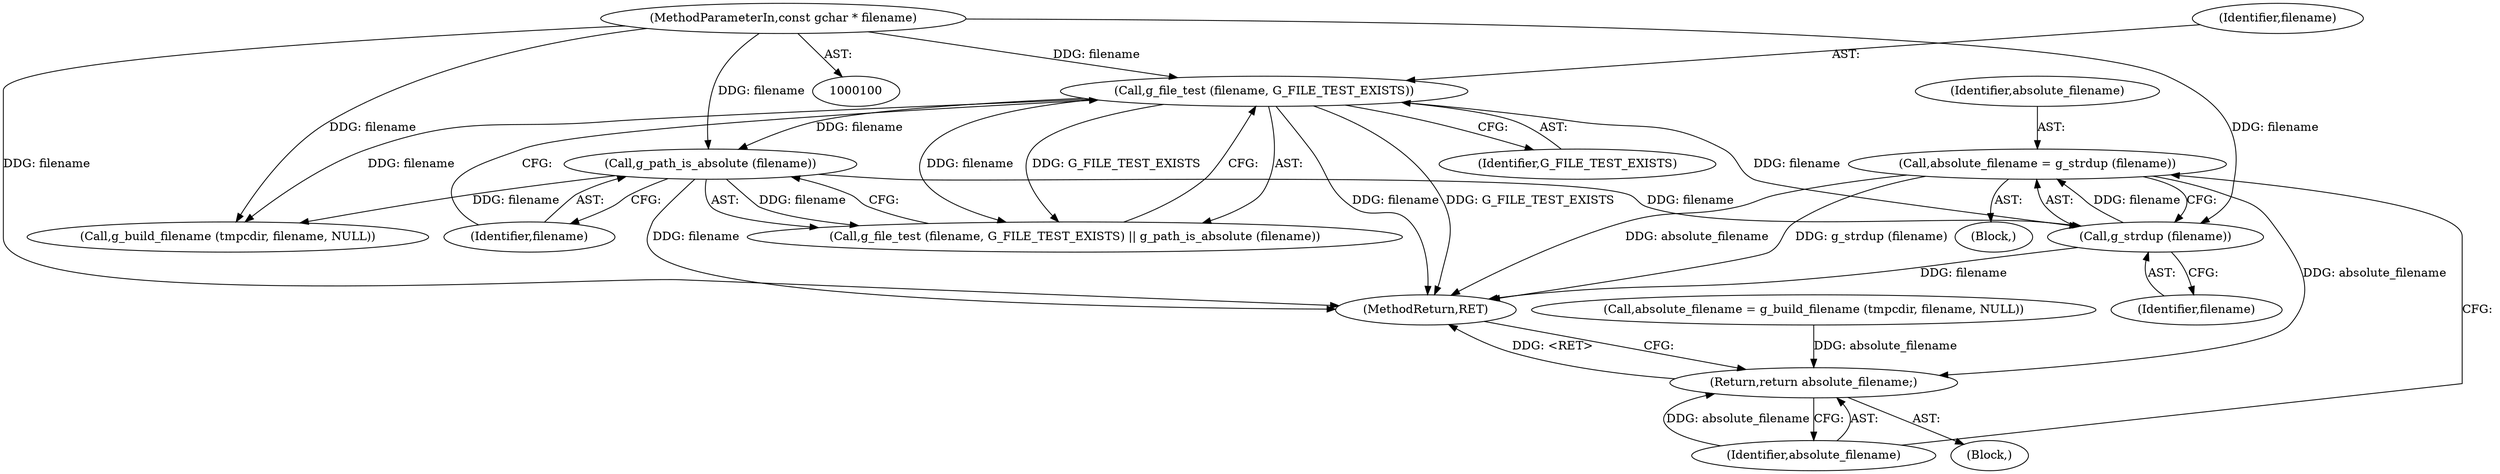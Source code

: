 digraph "1_librsvg_f9d69eadd2b16b00d1a1f9f286122123f8e547dd@API" {
"1000113" [label="(Call,absolute_filename = g_strdup (filename))"];
"1000115" [label="(Call,g_strdup (filename))"];
"1000107" [label="(Call,g_file_test (filename, G_FILE_TEST_EXISTS))"];
"1000101" [label="(MethodParameterIn,const gchar * filename)"];
"1000110" [label="(Call,g_path_is_absolute (filename))"];
"1000156" [label="(Return,return absolute_filename;)"];
"1000115" [label="(Call,g_strdup (filename))"];
"1000157" [label="(Identifier,absolute_filename)"];
"1000114" [label="(Identifier,absolute_filename)"];
"1000107" [label="(Call,g_file_test (filename, G_FILE_TEST_EXISTS))"];
"1000109" [label="(Identifier,G_FILE_TEST_EXISTS)"];
"1000111" [label="(Identifier,filename)"];
"1000112" [label="(Block,)"];
"1000110" [label="(Call,g_path_is_absolute (filename))"];
"1000113" [label="(Call,absolute_filename = g_strdup (filename))"];
"1000150" [label="(Call,g_build_filename (tmpcdir, filename, NULL))"];
"1000103" [label="(Block,)"];
"1000158" [label="(MethodReturn,RET)"];
"1000156" [label="(Return,return absolute_filename;)"];
"1000106" [label="(Call,g_file_test (filename, G_FILE_TEST_EXISTS) || g_path_is_absolute (filename))"];
"1000101" [label="(MethodParameterIn,const gchar * filename)"];
"1000148" [label="(Call,absolute_filename = g_build_filename (tmpcdir, filename, NULL))"];
"1000108" [label="(Identifier,filename)"];
"1000116" [label="(Identifier,filename)"];
"1000113" -> "1000112"  [label="AST: "];
"1000113" -> "1000115"  [label="CFG: "];
"1000114" -> "1000113"  [label="AST: "];
"1000115" -> "1000113"  [label="AST: "];
"1000157" -> "1000113"  [label="CFG: "];
"1000113" -> "1000158"  [label="DDG: absolute_filename"];
"1000113" -> "1000158"  [label="DDG: g_strdup (filename)"];
"1000115" -> "1000113"  [label="DDG: filename"];
"1000113" -> "1000156"  [label="DDG: absolute_filename"];
"1000115" -> "1000116"  [label="CFG: "];
"1000116" -> "1000115"  [label="AST: "];
"1000115" -> "1000158"  [label="DDG: filename"];
"1000107" -> "1000115"  [label="DDG: filename"];
"1000110" -> "1000115"  [label="DDG: filename"];
"1000101" -> "1000115"  [label="DDG: filename"];
"1000107" -> "1000106"  [label="AST: "];
"1000107" -> "1000109"  [label="CFG: "];
"1000108" -> "1000107"  [label="AST: "];
"1000109" -> "1000107"  [label="AST: "];
"1000111" -> "1000107"  [label="CFG: "];
"1000106" -> "1000107"  [label="CFG: "];
"1000107" -> "1000158"  [label="DDG: filename"];
"1000107" -> "1000158"  [label="DDG: G_FILE_TEST_EXISTS"];
"1000107" -> "1000106"  [label="DDG: filename"];
"1000107" -> "1000106"  [label="DDG: G_FILE_TEST_EXISTS"];
"1000101" -> "1000107"  [label="DDG: filename"];
"1000107" -> "1000110"  [label="DDG: filename"];
"1000107" -> "1000150"  [label="DDG: filename"];
"1000101" -> "1000100"  [label="AST: "];
"1000101" -> "1000158"  [label="DDG: filename"];
"1000101" -> "1000110"  [label="DDG: filename"];
"1000101" -> "1000150"  [label="DDG: filename"];
"1000110" -> "1000106"  [label="AST: "];
"1000110" -> "1000111"  [label="CFG: "];
"1000111" -> "1000110"  [label="AST: "];
"1000106" -> "1000110"  [label="CFG: "];
"1000110" -> "1000158"  [label="DDG: filename"];
"1000110" -> "1000106"  [label="DDG: filename"];
"1000110" -> "1000150"  [label="DDG: filename"];
"1000156" -> "1000103"  [label="AST: "];
"1000156" -> "1000157"  [label="CFG: "];
"1000157" -> "1000156"  [label="AST: "];
"1000158" -> "1000156"  [label="CFG: "];
"1000156" -> "1000158"  [label="DDG: <RET>"];
"1000157" -> "1000156"  [label="DDG: absolute_filename"];
"1000148" -> "1000156"  [label="DDG: absolute_filename"];
}
